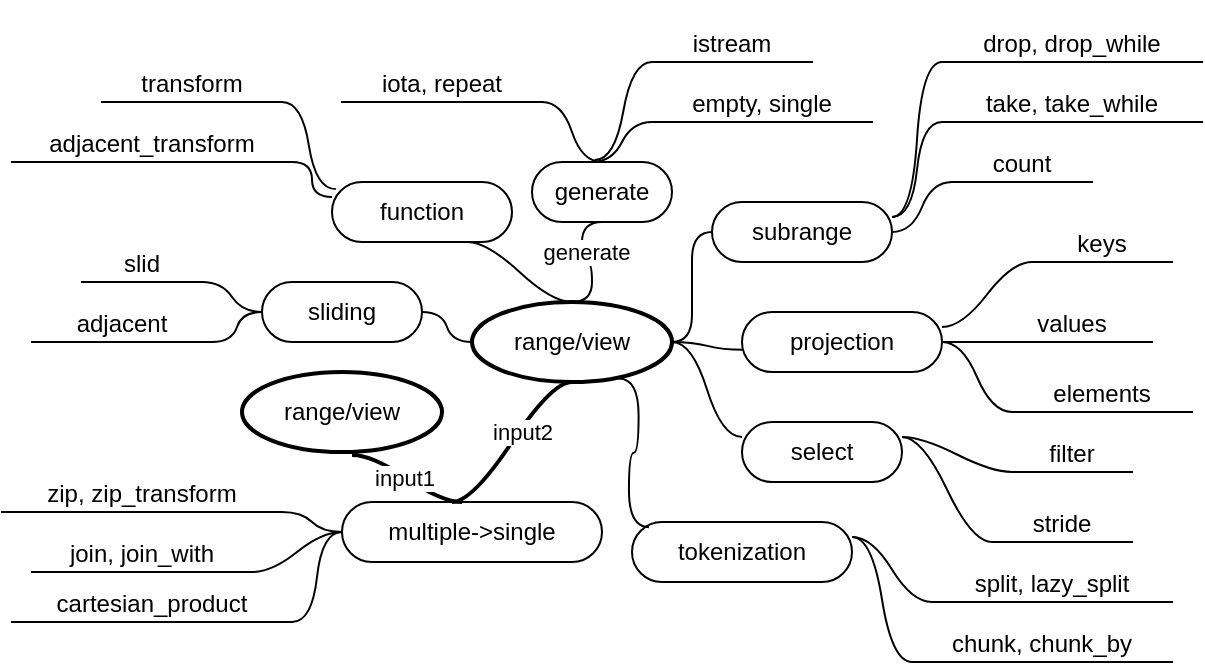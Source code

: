 <mxfile version="21.0.6" type="device"><diagram name="Page-1" id="bYbjKk4O3d11kCLqp3ZB"><mxGraphModel dx="1521" dy="650" grid="1" gridSize="10" guides="1" tooltips="1" connect="1" arrows="1" fold="1" page="1" pageScale="1" pageWidth="850" pageHeight="1100" math="0" shadow="0"><root><mxCell id="0"/><mxCell id="1" parent="0"/><mxCell id="Lb1ExXF3cI1Xt6HcczxU-12" value="range/view" style="ellipse;whiteSpace=wrap;html=1;align=center;newEdgeStyle={&quot;edgeStyle&quot;:&quot;entityRelationEdgeStyle&quot;,&quot;startArrow&quot;:&quot;none&quot;,&quot;endArrow&quot;:&quot;none&quot;,&quot;segment&quot;:10,&quot;curved&quot;:1,&quot;sourcePerimeterSpacing&quot;:0,&quot;targetPerimeterSpacing&quot;:0};treeFolding=1;treeMoving=1;strokeWidth=2;" vertex="1" parent="1"><mxGeometry x="210" y="490" width="100" height="40" as="geometry"/></mxCell><mxCell id="Lb1ExXF3cI1Xt6HcczxU-13" value="subrange" style="whiteSpace=wrap;html=1;rounded=1;arcSize=50;align=center;verticalAlign=middle;strokeWidth=1;autosize=1;spacing=4;treeFolding=1;treeMoving=1;newEdgeStyle={&quot;edgeStyle&quot;:&quot;entityRelationEdgeStyle&quot;,&quot;startArrow&quot;:&quot;none&quot;,&quot;endArrow&quot;:&quot;none&quot;,&quot;segment&quot;:10,&quot;curved&quot;:1,&quot;sourcePerimeterSpacing&quot;:0,&quot;targetPerimeterSpacing&quot;:0};" vertex="1" parent="1"><mxGeometry x="330" y="440" width="90" height="30" as="geometry"/></mxCell><mxCell id="Lb1ExXF3cI1Xt6HcczxU-14" value="" style="edgeStyle=entityRelationEdgeStyle;startArrow=none;endArrow=none;segment=10;curved=1;sourcePerimeterSpacing=0;targetPerimeterSpacing=0;rounded=0;" edge="1" target="Lb1ExXF3cI1Xt6HcczxU-13" parent="1" source="Lb1ExXF3cI1Xt6HcczxU-12"><mxGeometry relative="1" as="geometry"><mxPoint x="340" y="300" as="sourcePoint"/></mxGeometry></mxCell><mxCell id="Lb1ExXF3cI1Xt6HcczxU-15" value="take, take_while" style="whiteSpace=wrap;html=1;shape=partialRectangle;top=0;left=0;bottom=1;right=0;points=[[0,1],[1,1]];fillColor=none;align=center;verticalAlign=bottom;routingCenterY=0.5;snapToPoint=1;recursiveResize=0;autosize=1;treeFolding=1;treeMoving=1;newEdgeStyle={&quot;edgeStyle&quot;:&quot;entityRelationEdgeStyle&quot;,&quot;startArrow&quot;:&quot;none&quot;,&quot;endArrow&quot;:&quot;none&quot;,&quot;segment&quot;:10,&quot;curved&quot;:1,&quot;sourcePerimeterSpacing&quot;:0,&quot;targetPerimeterSpacing&quot;:0};" vertex="1" parent="1"><mxGeometry x="445" y="370" width="130" height="30" as="geometry"/></mxCell><mxCell id="Lb1ExXF3cI1Xt6HcczxU-16" value="" style="edgeStyle=entityRelationEdgeStyle;startArrow=none;endArrow=none;segment=10;curved=1;sourcePerimeterSpacing=0;targetPerimeterSpacing=0;rounded=0;exitX=1;exitY=0.25;exitDx=0;exitDy=0;" edge="1" target="Lb1ExXF3cI1Xt6HcczxU-15" parent="1" source="Lb1ExXF3cI1Xt6HcczxU-13"><mxGeometry relative="1" as="geometry"><mxPoint x="590" y="230" as="sourcePoint"/></mxGeometry></mxCell><mxCell id="Lb1ExXF3cI1Xt6HcczxU-17" value="drop, drop_while" style="whiteSpace=wrap;html=1;shape=partialRectangle;top=0;left=0;bottom=1;right=0;points=[[0,1],[1,1]];fillColor=none;align=center;verticalAlign=bottom;routingCenterY=0.5;snapToPoint=1;recursiveResize=0;autosize=1;treeFolding=1;treeMoving=1;newEdgeStyle={&quot;edgeStyle&quot;:&quot;entityRelationEdgeStyle&quot;,&quot;startArrow&quot;:&quot;none&quot;,&quot;endArrow&quot;:&quot;none&quot;,&quot;segment&quot;:10,&quot;curved&quot;:1,&quot;sourcePerimeterSpacing&quot;:0,&quot;targetPerimeterSpacing&quot;:0};" vertex="1" parent="1"><mxGeometry x="445" y="340" width="130" height="30" as="geometry"/></mxCell><mxCell id="Lb1ExXF3cI1Xt6HcczxU-18" value="" style="edgeStyle=entityRelationEdgeStyle;startArrow=none;endArrow=none;segment=10;curved=1;sourcePerimeterSpacing=0;targetPerimeterSpacing=0;rounded=0;exitX=1;exitY=0.25;exitDx=0;exitDy=0;entryX=0;entryY=1;entryDx=0;entryDy=0;" edge="1" parent="1" source="Lb1ExXF3cI1Xt6HcczxU-13" target="Lb1ExXF3cI1Xt6HcczxU-17"><mxGeometry relative="1" as="geometry"><mxPoint x="480" y="448" as="sourcePoint"/><mxPoint x="550" y="400" as="targetPoint"/></mxGeometry></mxCell><mxCell id="Lb1ExXF3cI1Xt6HcczxU-19" value="select" style="whiteSpace=wrap;html=1;rounded=1;arcSize=50;align=center;verticalAlign=middle;strokeWidth=1;autosize=1;spacing=4;treeFolding=1;treeMoving=1;newEdgeStyle={&quot;edgeStyle&quot;:&quot;entityRelationEdgeStyle&quot;,&quot;startArrow&quot;:&quot;none&quot;,&quot;endArrow&quot;:&quot;none&quot;,&quot;segment&quot;:10,&quot;curved&quot;:1,&quot;sourcePerimeterSpacing&quot;:0,&quot;targetPerimeterSpacing&quot;:0};" vertex="1" parent="1"><mxGeometry x="345" y="550" width="80" height="30" as="geometry"/></mxCell><mxCell id="Lb1ExXF3cI1Xt6HcczxU-20" value="filter" style="whiteSpace=wrap;html=1;shape=partialRectangle;top=0;left=0;bottom=1;right=0;points=[[0,1],[1,1]];fillColor=none;align=center;verticalAlign=bottom;routingCenterY=0.5;snapToPoint=1;recursiveResize=0;autosize=1;treeFolding=1;treeMoving=1;newEdgeStyle={&quot;edgeStyle&quot;:&quot;entityRelationEdgeStyle&quot;,&quot;startArrow&quot;:&quot;none&quot;,&quot;endArrow&quot;:&quot;none&quot;,&quot;segment&quot;:10,&quot;curved&quot;:1,&quot;sourcePerimeterSpacing&quot;:0,&quot;targetPerimeterSpacing&quot;:0};" vertex="1" parent="1"><mxGeometry x="480" y="545" width="60" height="30" as="geometry"/></mxCell><mxCell id="Lb1ExXF3cI1Xt6HcczxU-21" value="" style="edgeStyle=entityRelationEdgeStyle;startArrow=none;endArrow=none;segment=10;curved=1;sourcePerimeterSpacing=0;targetPerimeterSpacing=0;rounded=0;exitX=1;exitY=0.25;exitDx=0;exitDy=0;" edge="1" parent="1" source="Lb1ExXF3cI1Xt6HcczxU-19" target="Lb1ExXF3cI1Xt6HcczxU-20"><mxGeometry relative="1" as="geometry"><mxPoint x="570" y="420" as="sourcePoint"/></mxGeometry></mxCell><mxCell id="Lb1ExXF3cI1Xt6HcczxU-22" value="stride" style="whiteSpace=wrap;html=1;shape=partialRectangle;top=0;left=0;bottom=1;right=0;points=[[0,1],[1,1]];fillColor=none;align=center;verticalAlign=bottom;routingCenterY=0.5;snapToPoint=1;recursiveResize=0;autosize=1;treeFolding=1;treeMoving=1;newEdgeStyle={&quot;edgeStyle&quot;:&quot;entityRelationEdgeStyle&quot;,&quot;startArrow&quot;:&quot;none&quot;,&quot;endArrow&quot;:&quot;none&quot;,&quot;segment&quot;:10,&quot;curved&quot;:1,&quot;sourcePerimeterSpacing&quot;:0,&quot;targetPerimeterSpacing&quot;:0};" vertex="1" parent="1"><mxGeometry x="470" y="580" width="70" height="30" as="geometry"/></mxCell><mxCell id="Lb1ExXF3cI1Xt6HcczxU-23" value="" style="edgeStyle=entityRelationEdgeStyle;startArrow=none;endArrow=none;segment=10;curved=1;sourcePerimeterSpacing=0;targetPerimeterSpacing=0;rounded=0;exitX=1;exitY=0.25;exitDx=0;exitDy=0;entryX=0;entryY=1;entryDx=0;entryDy=0;" edge="1" parent="1" source="Lb1ExXF3cI1Xt6HcczxU-19" target="Lb1ExXF3cI1Xt6HcczxU-22"><mxGeometry relative="1" as="geometry"><mxPoint x="460" y="638" as="sourcePoint"/><mxPoint x="530" y="590" as="targetPoint"/></mxGeometry></mxCell><mxCell id="Lb1ExXF3cI1Xt6HcczxU-24" value="tokenization" style="whiteSpace=wrap;html=1;rounded=1;arcSize=50;align=center;verticalAlign=middle;strokeWidth=1;autosize=1;spacing=4;treeFolding=1;treeMoving=1;newEdgeStyle={&quot;edgeStyle&quot;:&quot;entityRelationEdgeStyle&quot;,&quot;startArrow&quot;:&quot;none&quot;,&quot;endArrow&quot;:&quot;none&quot;,&quot;segment&quot;:10,&quot;curved&quot;:1,&quot;sourcePerimeterSpacing&quot;:0,&quot;targetPerimeterSpacing&quot;:0};" vertex="1" parent="1"><mxGeometry x="290" y="600" width="110" height="30" as="geometry"/></mxCell><mxCell id="Lb1ExXF3cI1Xt6HcczxU-25" value="split, lazy_split" style="whiteSpace=wrap;html=1;shape=partialRectangle;top=0;left=0;bottom=1;right=0;points=[[0,1],[1,1]];fillColor=none;align=center;verticalAlign=bottom;routingCenterY=0.5;snapToPoint=1;recursiveResize=0;autosize=1;treeFolding=1;treeMoving=1;newEdgeStyle={&quot;edgeStyle&quot;:&quot;entityRelationEdgeStyle&quot;,&quot;startArrow&quot;:&quot;none&quot;,&quot;endArrow&quot;:&quot;none&quot;,&quot;segment&quot;:10,&quot;curved&quot;:1,&quot;sourcePerimeterSpacing&quot;:0,&quot;targetPerimeterSpacing&quot;:0};" vertex="1" parent="1"><mxGeometry x="440" y="610" width="120" height="30" as="geometry"/></mxCell><mxCell id="Lb1ExXF3cI1Xt6HcczxU-26" value="" style="edgeStyle=entityRelationEdgeStyle;startArrow=none;endArrow=none;segment=10;curved=1;sourcePerimeterSpacing=0;targetPerimeterSpacing=0;rounded=0;exitX=1;exitY=0.25;exitDx=0;exitDy=0;" edge="1" parent="1" source="Lb1ExXF3cI1Xt6HcczxU-24" target="Lb1ExXF3cI1Xt6HcczxU-25"><mxGeometry relative="1" as="geometry"><mxPoint x="500" y="520" as="sourcePoint"/></mxGeometry></mxCell><mxCell id="Lb1ExXF3cI1Xt6HcczxU-27" value="chunk, chunk_by" style="whiteSpace=wrap;html=1;shape=partialRectangle;top=0;left=0;bottom=1;right=0;points=[[0,1],[1,1]];fillColor=none;align=center;verticalAlign=bottom;routingCenterY=0.5;snapToPoint=1;recursiveResize=0;autosize=1;treeFolding=1;treeMoving=1;newEdgeStyle={&quot;edgeStyle&quot;:&quot;entityRelationEdgeStyle&quot;,&quot;startArrow&quot;:&quot;none&quot;,&quot;endArrow&quot;:&quot;none&quot;,&quot;segment&quot;:10,&quot;curved&quot;:1,&quot;sourcePerimeterSpacing&quot;:0,&quot;targetPerimeterSpacing&quot;:0};" vertex="1" parent="1"><mxGeometry x="430" y="640" width="130" height="30" as="geometry"/></mxCell><mxCell id="Lb1ExXF3cI1Xt6HcczxU-28" value="" style="edgeStyle=entityRelationEdgeStyle;startArrow=none;endArrow=none;segment=10;curved=1;sourcePerimeterSpacing=0;targetPerimeterSpacing=0;rounded=0;exitX=1;exitY=0.25;exitDx=0;exitDy=0;entryX=0;entryY=1;entryDx=0;entryDy=0;" edge="1" parent="1" source="Lb1ExXF3cI1Xt6HcczxU-24" target="Lb1ExXF3cI1Xt6HcczxU-27"><mxGeometry relative="1" as="geometry"><mxPoint x="390" y="738" as="sourcePoint"/><mxPoint x="460" y="690" as="targetPoint"/></mxGeometry></mxCell><mxCell id="Lb1ExXF3cI1Xt6HcczxU-29" value="function" style="whiteSpace=wrap;html=1;rounded=1;arcSize=50;align=center;verticalAlign=middle;strokeWidth=1;autosize=1;spacing=4;treeFolding=1;treeMoving=1;newEdgeStyle={&quot;edgeStyle&quot;:&quot;entityRelationEdgeStyle&quot;,&quot;startArrow&quot;:&quot;none&quot;,&quot;endArrow&quot;:&quot;none&quot;,&quot;segment&quot;:10,&quot;curved&quot;:1,&quot;sourcePerimeterSpacing&quot;:0,&quot;targetPerimeterSpacing&quot;:0};" vertex="1" parent="1"><mxGeometry x="140" y="430" width="90" height="30" as="geometry"/></mxCell><mxCell id="Lb1ExXF3cI1Xt6HcczxU-30" value="transform" style="whiteSpace=wrap;html=1;shape=partialRectangle;top=0;left=0;bottom=1;right=0;points=[[0,1],[1,1]];fillColor=none;align=center;verticalAlign=bottom;routingCenterY=0.5;snapToPoint=1;recursiveResize=0;autosize=1;treeFolding=1;treeMoving=1;newEdgeStyle={&quot;edgeStyle&quot;:&quot;entityRelationEdgeStyle&quot;,&quot;startArrow&quot;:&quot;none&quot;,&quot;endArrow&quot;:&quot;none&quot;,&quot;segment&quot;:10,&quot;curved&quot;:1,&quot;sourcePerimeterSpacing&quot;:0,&quot;targetPerimeterSpacing&quot;:0};" vertex="1" parent="1"><mxGeometry x="25" y="360" width="90" height="30" as="geometry"/></mxCell><mxCell id="Lb1ExXF3cI1Xt6HcczxU-31" value="" style="edgeStyle=entityRelationEdgeStyle;startArrow=none;endArrow=none;segment=10;curved=1;sourcePerimeterSpacing=0;targetPerimeterSpacing=0;rounded=0;exitX=0.021;exitY=0.118;exitDx=0;exitDy=0;exitPerimeter=0;" edge="1" parent="1" source="Lb1ExXF3cI1Xt6HcczxU-29" target="Lb1ExXF3cI1Xt6HcczxU-30"><mxGeometry relative="1" as="geometry"><mxPoint x="460" y="30" as="sourcePoint"/></mxGeometry></mxCell><mxCell id="Lb1ExXF3cI1Xt6HcczxU-32" value="adjacent_transform" style="whiteSpace=wrap;html=1;shape=partialRectangle;top=0;left=0;bottom=1;right=0;points=[[0,1],[1,1]];fillColor=none;align=center;verticalAlign=bottom;routingCenterY=0.5;snapToPoint=1;recursiveResize=0;autosize=1;treeFolding=1;treeMoving=1;newEdgeStyle={&quot;edgeStyle&quot;:&quot;entityRelationEdgeStyle&quot;,&quot;startArrow&quot;:&quot;none&quot;,&quot;endArrow&quot;:&quot;none&quot;,&quot;segment&quot;:10,&quot;curved&quot;:1,&quot;sourcePerimeterSpacing&quot;:0,&quot;targetPerimeterSpacing&quot;:0};" vertex="1" parent="1"><mxGeometry x="-20" y="390" width="140" height="30" as="geometry"/></mxCell><mxCell id="Lb1ExXF3cI1Xt6HcczxU-33" value="" style="edgeStyle=entityRelationEdgeStyle;startArrow=none;endArrow=none;segment=10;curved=1;sourcePerimeterSpacing=0;targetPerimeterSpacing=0;rounded=0;exitX=0;exitY=0.25;exitDx=0;exitDy=0;entryX=1;entryY=1;entryDx=0;entryDy=0;" edge="1" parent="1" source="Lb1ExXF3cI1Xt6HcczxU-29" target="Lb1ExXF3cI1Xt6HcczxU-32"><mxGeometry relative="1" as="geometry"><mxPoint x="350" y="248" as="sourcePoint"/><mxPoint x="420" y="200" as="targetPoint"/></mxGeometry></mxCell><mxCell id="Lb1ExXF3cI1Xt6HcczxU-35" value="" style="edgeStyle=entityRelationEdgeStyle;startArrow=none;endArrow=none;segment=10;curved=1;sourcePerimeterSpacing=0;targetPerimeterSpacing=0;rounded=0;entryX=0;entryY=1;entryDx=0;entryDy=0;" edge="1" parent="1" source="Lb1ExXF3cI1Xt6HcczxU-13" target="Lb1ExXF3cI1Xt6HcczxU-36"><mxGeometry relative="1" as="geometry"><mxPoint x="430" y="458" as="sourcePoint"/><mxPoint x="470" y="455" as="targetPoint"/></mxGeometry></mxCell><mxCell id="Lb1ExXF3cI1Xt6HcczxU-36" value="count" style="whiteSpace=wrap;html=1;shape=partialRectangle;top=0;left=0;bottom=1;right=0;points=[[0,1],[1,1]];fillColor=none;align=center;verticalAlign=bottom;routingCenterY=0.5;snapToPoint=1;recursiveResize=0;autosize=1;treeFolding=1;treeMoving=1;newEdgeStyle={&quot;edgeStyle&quot;:&quot;entityRelationEdgeStyle&quot;,&quot;startArrow&quot;:&quot;none&quot;,&quot;endArrow&quot;:&quot;none&quot;,&quot;segment&quot;:10,&quot;curved&quot;:1,&quot;sourcePerimeterSpacing&quot;:0,&quot;targetPerimeterSpacing&quot;:0};" vertex="1" parent="1"><mxGeometry x="450" y="400" width="70" height="30" as="geometry"/></mxCell><mxCell id="Lb1ExXF3cI1Xt6HcczxU-37" value="" style="edgeStyle=entityRelationEdgeStyle;startArrow=none;endArrow=none;segment=10;curved=1;sourcePerimeterSpacing=0;targetPerimeterSpacing=0;rounded=0;entryX=0.75;entryY=1;entryDx=0;entryDy=0;exitX=0.5;exitY=0;exitDx=0;exitDy=0;" edge="1" parent="1" source="Lb1ExXF3cI1Xt6HcczxU-12" target="Lb1ExXF3cI1Xt6HcczxU-29"><mxGeometry relative="1" as="geometry"><mxPoint x="320" y="520" as="sourcePoint"/><mxPoint x="340" y="465" as="targetPoint"/></mxGeometry></mxCell><mxCell id="Lb1ExXF3cI1Xt6HcczxU-38" value="" style="edgeStyle=entityRelationEdgeStyle;startArrow=none;endArrow=none;segment=10;curved=1;sourcePerimeterSpacing=0;targetPerimeterSpacing=0;rounded=0;entryX=0.004;entryY=0.629;entryDx=0;entryDy=0;entryPerimeter=0;" edge="1" parent="1" source="Lb1ExXF3cI1Xt6HcczxU-12" target="Lb1ExXF3cI1Xt6HcczxU-57"><mxGeometry relative="1" as="geometry"><mxPoint x="330" y="530" as="sourcePoint"/><mxPoint x="350" y="475" as="targetPoint"/></mxGeometry></mxCell><mxCell id="Lb1ExXF3cI1Xt6HcczxU-39" value="" style="edgeStyle=entityRelationEdgeStyle;startArrow=none;endArrow=none;segment=10;curved=1;sourcePerimeterSpacing=0;targetPerimeterSpacing=0;rounded=0;entryX=0.077;entryY=0.086;entryDx=0;entryDy=0;entryPerimeter=0;exitX=0.733;exitY=0.957;exitDx=0;exitDy=0;exitPerimeter=0;" edge="1" parent="1" source="Lb1ExXF3cI1Xt6HcczxU-12" target="Lb1ExXF3cI1Xt6HcczxU-24"><mxGeometry relative="1" as="geometry"><mxPoint x="590" y="740" as="sourcePoint"/><mxPoint x="610" y="685" as="targetPoint"/></mxGeometry></mxCell><mxCell id="Lb1ExXF3cI1Xt6HcczxU-44" value="multiple-&amp;gt;single" style="whiteSpace=wrap;html=1;rounded=1;arcSize=50;align=center;verticalAlign=middle;strokeWidth=1;autosize=1;spacing=4;treeFolding=1;treeMoving=1;newEdgeStyle={&quot;edgeStyle&quot;:&quot;entityRelationEdgeStyle&quot;,&quot;startArrow&quot;:&quot;none&quot;,&quot;endArrow&quot;:&quot;none&quot;,&quot;segment&quot;:10,&quot;curved&quot;:1,&quot;sourcePerimeterSpacing&quot;:0,&quot;targetPerimeterSpacing&quot;:0};" vertex="1" parent="1"><mxGeometry x="145" y="590" width="130" height="30" as="geometry"/></mxCell><mxCell id="Lb1ExXF3cI1Xt6HcczxU-45" value="join, join_with" style="whiteSpace=wrap;html=1;shape=partialRectangle;top=0;left=0;bottom=1;right=0;points=[[0,1],[1,1]];fillColor=none;align=center;verticalAlign=bottom;routingCenterY=0.5;snapToPoint=1;recursiveResize=0;autosize=1;treeFolding=1;treeMoving=1;newEdgeStyle={&quot;edgeStyle&quot;:&quot;entityRelationEdgeStyle&quot;,&quot;startArrow&quot;:&quot;none&quot;,&quot;endArrow&quot;:&quot;none&quot;,&quot;segment&quot;:10,&quot;curved&quot;:1,&quot;sourcePerimeterSpacing&quot;:0,&quot;targetPerimeterSpacing&quot;:0};" vertex="1" parent="1"><mxGeometry x="-10" y="595" width="110" height="30" as="geometry"/></mxCell><mxCell id="Lb1ExXF3cI1Xt6HcczxU-47" value="zip, zip_transform" style="whiteSpace=wrap;html=1;shape=partialRectangle;top=0;left=0;bottom=1;right=0;points=[[0,1],[1,1]];fillColor=none;align=center;verticalAlign=bottom;routingCenterY=0.5;snapToPoint=1;recursiveResize=0;autosize=1;treeFolding=1;treeMoving=1;newEdgeStyle={&quot;edgeStyle&quot;:&quot;entityRelationEdgeStyle&quot;,&quot;startArrow&quot;:&quot;none&quot;,&quot;endArrow&quot;:&quot;none&quot;,&quot;segment&quot;:10,&quot;curved&quot;:1,&quot;sourcePerimeterSpacing&quot;:0,&quot;targetPerimeterSpacing&quot;:0};" vertex="1" parent="1"><mxGeometry x="-25" y="565" width="140" height="30" as="geometry"/></mxCell><mxCell id="Lb1ExXF3cI1Xt6HcczxU-49" value="sliding" style="whiteSpace=wrap;html=1;rounded=1;arcSize=50;align=center;verticalAlign=middle;strokeWidth=1;autosize=1;spacing=4;treeFolding=1;treeMoving=1;newEdgeStyle={&quot;edgeStyle&quot;:&quot;entityRelationEdgeStyle&quot;,&quot;startArrow&quot;:&quot;none&quot;,&quot;endArrow&quot;:&quot;none&quot;,&quot;segment&quot;:10,&quot;curved&quot;:1,&quot;sourcePerimeterSpacing&quot;:0,&quot;targetPerimeterSpacing&quot;:0};" vertex="1" parent="1"><mxGeometry x="105" y="480" width="80" height="30" as="geometry"/></mxCell><mxCell id="Lb1ExXF3cI1Xt6HcczxU-50" value="slid" style="whiteSpace=wrap;html=1;shape=partialRectangle;top=0;left=0;bottom=1;right=0;points=[[0,1],[1,1]];fillColor=none;align=center;verticalAlign=bottom;routingCenterY=0.5;snapToPoint=1;recursiveResize=0;autosize=1;treeFolding=1;treeMoving=1;newEdgeStyle={&quot;edgeStyle&quot;:&quot;entityRelationEdgeStyle&quot;,&quot;startArrow&quot;:&quot;none&quot;,&quot;endArrow&quot;:&quot;none&quot;,&quot;segment&quot;:10,&quot;curved&quot;:1,&quot;sourcePerimeterSpacing&quot;:0,&quot;targetPerimeterSpacing&quot;:0};" vertex="1" parent="1"><mxGeometry x="15" y="450" width="60" height="30" as="geometry"/></mxCell><mxCell id="Lb1ExXF3cI1Xt6HcczxU-52" value="adjacent" style="whiteSpace=wrap;html=1;shape=partialRectangle;top=0;left=0;bottom=1;right=0;points=[[0,1],[1,1]];fillColor=none;align=center;verticalAlign=bottom;routingCenterY=0.5;snapToPoint=1;recursiveResize=0;autosize=1;treeFolding=1;treeMoving=1;newEdgeStyle={&quot;edgeStyle&quot;:&quot;entityRelationEdgeStyle&quot;,&quot;startArrow&quot;:&quot;none&quot;,&quot;endArrow&quot;:&quot;none&quot;,&quot;segment&quot;:10,&quot;curved&quot;:1,&quot;sourcePerimeterSpacing&quot;:0,&quot;targetPerimeterSpacing&quot;:0};" vertex="1" parent="1"><mxGeometry x="-10" y="480" width="90" height="30" as="geometry"/></mxCell><mxCell id="Lb1ExXF3cI1Xt6HcczxU-54" value="range/view" style="ellipse;whiteSpace=wrap;html=1;align=center;newEdgeStyle={&quot;edgeStyle&quot;:&quot;entityRelationEdgeStyle&quot;,&quot;startArrow&quot;:&quot;none&quot;,&quot;endArrow&quot;:&quot;none&quot;,&quot;segment&quot;:10,&quot;curved&quot;:1,&quot;sourcePerimeterSpacing&quot;:0,&quot;targetPerimeterSpacing&quot;:0};treeFolding=1;treeMoving=1;strokeWidth=2;" vertex="1" parent="1"><mxGeometry x="95" y="525" width="100" height="40" as="geometry"/></mxCell><mxCell id="Lb1ExXF3cI1Xt6HcczxU-55" value="cartesian_product" style="whiteSpace=wrap;html=1;shape=partialRectangle;top=0;left=0;bottom=1;right=0;points=[[0,1],[1,1]];fillColor=none;align=center;verticalAlign=bottom;routingCenterY=0.5;snapToPoint=1;recursiveResize=0;autosize=1;treeFolding=1;treeMoving=1;newEdgeStyle={&quot;edgeStyle&quot;:&quot;entityRelationEdgeStyle&quot;,&quot;startArrow&quot;:&quot;none&quot;,&quot;endArrow&quot;:&quot;none&quot;,&quot;segment&quot;:10,&quot;curved&quot;:1,&quot;sourcePerimeterSpacing&quot;:0,&quot;targetPerimeterSpacing&quot;:0};" vertex="1" parent="1"><mxGeometry x="-20" y="620" width="140" height="30" as="geometry"/></mxCell><mxCell id="Lb1ExXF3cI1Xt6HcczxU-57" value="projection" style="whiteSpace=wrap;html=1;rounded=1;arcSize=50;align=center;verticalAlign=middle;strokeWidth=1;autosize=1;spacing=4;treeFolding=1;treeMoving=1;newEdgeStyle={&quot;edgeStyle&quot;:&quot;entityRelationEdgeStyle&quot;,&quot;startArrow&quot;:&quot;none&quot;,&quot;endArrow&quot;:&quot;none&quot;,&quot;segment&quot;:10,&quot;curved&quot;:1,&quot;sourcePerimeterSpacing&quot;:0,&quot;targetPerimeterSpacing&quot;:0};" vertex="1" parent="1"><mxGeometry x="345" y="495" width="100" height="30" as="geometry"/></mxCell><mxCell id="Lb1ExXF3cI1Xt6HcczxU-58" value="keys" style="whiteSpace=wrap;html=1;shape=partialRectangle;top=0;left=0;bottom=1;right=0;points=[[0,1],[1,1]];fillColor=none;align=center;verticalAlign=bottom;routingCenterY=0.5;snapToPoint=1;recursiveResize=0;autosize=1;treeFolding=1;treeMoving=1;newEdgeStyle={&quot;edgeStyle&quot;:&quot;entityRelationEdgeStyle&quot;,&quot;startArrow&quot;:&quot;none&quot;,&quot;endArrow&quot;:&quot;none&quot;,&quot;segment&quot;:10,&quot;curved&quot;:1,&quot;sourcePerimeterSpacing&quot;:0,&quot;targetPerimeterSpacing&quot;:0};" vertex="1" parent="1"><mxGeometry x="490" y="440" width="70" height="30" as="geometry"/></mxCell><mxCell id="Lb1ExXF3cI1Xt6HcczxU-59" value="" style="edgeStyle=entityRelationEdgeStyle;startArrow=none;endArrow=none;segment=10;curved=1;sourcePerimeterSpacing=0;targetPerimeterSpacing=0;rounded=0;exitX=1;exitY=0.25;exitDx=0;exitDy=0;" edge="1" parent="1" source="Lb1ExXF3cI1Xt6HcczxU-57" target="Lb1ExXF3cI1Xt6HcczxU-58"><mxGeometry relative="1" as="geometry"><mxPoint x="755" y="340" as="sourcePoint"/></mxGeometry></mxCell><mxCell id="Lb1ExXF3cI1Xt6HcczxU-60" value="values" style="whiteSpace=wrap;html=1;shape=partialRectangle;top=0;left=0;bottom=1;right=0;points=[[0,1],[1,1]];fillColor=none;align=center;verticalAlign=bottom;routingCenterY=0.5;snapToPoint=1;recursiveResize=0;autosize=1;treeFolding=1;treeMoving=1;newEdgeStyle={&quot;edgeStyle&quot;:&quot;entityRelationEdgeStyle&quot;,&quot;startArrow&quot;:&quot;none&quot;,&quot;endArrow&quot;:&quot;none&quot;,&quot;segment&quot;:10,&quot;curved&quot;:1,&quot;sourcePerimeterSpacing&quot;:0,&quot;targetPerimeterSpacing&quot;:0};" vertex="1" parent="1"><mxGeometry x="470" y="480" width="80" height="30" as="geometry"/></mxCell><mxCell id="Lb1ExXF3cI1Xt6HcczxU-61" value="" style="edgeStyle=entityRelationEdgeStyle;startArrow=none;endArrow=none;segment=10;curved=1;targetPerimeterSpacing=0;rounded=0;entryX=0;entryY=1;entryDx=0;entryDy=0;" edge="1" parent="1" source="Lb1ExXF3cI1Xt6HcczxU-57" target="Lb1ExXF3cI1Xt6HcczxU-60"><mxGeometry relative="1" as="geometry"><mxPoint x="645" y="558" as="sourcePoint"/><mxPoint x="715" y="510" as="targetPoint"/></mxGeometry></mxCell><mxCell id="Lb1ExXF3cI1Xt6HcczxU-65" value="" style="edgeStyle=entityRelationEdgeStyle;startArrow=none;endArrow=none;segment=10;curved=1;sourcePerimeterSpacing=0;targetPerimeterSpacing=0;rounded=0;entryX=0;entryY=1;entryDx=0;entryDy=0;" edge="1" parent="1" target="Lb1ExXF3cI1Xt6HcczxU-64" source="Lb1ExXF3cI1Xt6HcczxU-57"><mxGeometry relative="1" as="geometry"><mxPoint x="615" y="573" as="sourcePoint"/><mxPoint x="710" y="605" as="targetPoint"/></mxGeometry></mxCell><mxCell id="Lb1ExXF3cI1Xt6HcczxU-68" value="" style="edgeStyle=entityRelationEdgeStyle;startArrow=none;endArrow=none;segment=10;curved=1;sourcePerimeterSpacing=0;targetPerimeterSpacing=0;rounded=0;entryX=0;entryY=0.25;entryDx=0;entryDy=0;exitX=1;exitY=0.5;exitDx=0;exitDy=0;" edge="1" parent="1" source="Lb1ExXF3cI1Xt6HcczxU-12" target="Lb1ExXF3cI1Xt6HcczxU-19"><mxGeometry relative="1" as="geometry"><mxPoint x="620" y="770" as="sourcePoint"/><mxPoint x="640" y="715" as="targetPoint"/></mxGeometry></mxCell><mxCell id="Lb1ExXF3cI1Xt6HcczxU-69" value="" style="edgeStyle=entityRelationEdgeStyle;startArrow=none;endArrow=none;segment=10;curved=1;sourcePerimeterSpacing=0;targetPerimeterSpacing=0;rounded=0;exitX=0.5;exitY=1;exitDx=0;exitDy=0;entryX=0.5;entryY=0;entryDx=0;entryDy=0;" edge="1" parent="1" source="Lb1ExXF3cI1Xt6HcczxU-70" target="Lb1ExXF3cI1Xt6HcczxU-12"><mxGeometry relative="1" as="geometry"><mxPoint x="60" y="589" as="sourcePoint"/><mxPoint x="60" y="511" as="targetPoint"/></mxGeometry></mxCell><mxCell id="Lb1ExXF3cI1Xt6HcczxU-102" value="generate" style="edgeLabel;html=1;align=center;verticalAlign=middle;resizable=0;points=[];" vertex="1" connectable="0" parent="Lb1ExXF3cI1Xt6HcczxU-69"><mxGeometry x="-0.252" y="2" relative="1" as="geometry"><mxPoint as="offset"/></mxGeometry></mxCell><mxCell id="Lb1ExXF3cI1Xt6HcczxU-70" value="generate" style="whiteSpace=wrap;html=1;rounded=1;arcSize=50;align=center;verticalAlign=middle;strokeWidth=1;autosize=1;spacing=4;treeFolding=1;treeMoving=1;newEdgeStyle={&quot;edgeStyle&quot;:&quot;entityRelationEdgeStyle&quot;,&quot;startArrow&quot;:&quot;none&quot;,&quot;endArrow&quot;:&quot;none&quot;,&quot;segment&quot;:10,&quot;curved&quot;:1,&quot;sourcePerimeterSpacing&quot;:0,&quot;targetPerimeterSpacing&quot;:0};" vertex="1" parent="1"><mxGeometry x="240" y="420" width="70" height="30" as="geometry"/></mxCell><mxCell id="Lb1ExXF3cI1Xt6HcczxU-72" value="istream" style="whiteSpace=wrap;html=1;shape=partialRectangle;top=0;left=0;bottom=1;right=0;points=[[0,1],[1,1]];fillColor=none;align=center;verticalAlign=bottom;routingCenterY=0.5;snapToPoint=1;recursiveResize=0;autosize=1;treeFolding=1;treeMoving=1;newEdgeStyle={&quot;edgeStyle&quot;:&quot;entityRelationEdgeStyle&quot;,&quot;startArrow&quot;:&quot;none&quot;,&quot;endArrow&quot;:&quot;none&quot;,&quot;segment&quot;:10,&quot;curved&quot;:1,&quot;sourcePerimeterSpacing&quot;:0,&quot;targetPerimeterSpacing&quot;:0};" vertex="1" parent="1"><mxGeometry x="300" y="340" width="80" height="30" as="geometry"/></mxCell><mxCell id="Lb1ExXF3cI1Xt6HcczxU-74" value="empty, single" style="whiteSpace=wrap;html=1;shape=partialRectangle;top=0;left=0;bottom=1;right=0;points=[[0,1],[1,1]];fillColor=none;align=center;verticalAlign=bottom;routingCenterY=0.5;snapToPoint=1;recursiveResize=0;autosize=1;treeFolding=1;treeMoving=1;newEdgeStyle={&quot;edgeStyle&quot;:&quot;entityRelationEdgeStyle&quot;,&quot;startArrow&quot;:&quot;none&quot;,&quot;endArrow&quot;:&quot;none&quot;,&quot;segment&quot;:10,&quot;curved&quot;:1,&quot;sourcePerimeterSpacing&quot;:0,&quot;targetPerimeterSpacing&quot;:0};" vertex="1" parent="1"><mxGeometry x="300" y="370" width="110" height="30" as="geometry"/></mxCell><mxCell id="Lb1ExXF3cI1Xt6HcczxU-77" value="iota, repeat" style="whiteSpace=wrap;html=1;shape=partialRectangle;top=0;left=0;bottom=1;right=0;points=[[0,1],[1,1]];fillColor=none;align=center;verticalAlign=bottom;routingCenterY=0.5;snapToPoint=1;recursiveResize=0;autosize=1;treeFolding=1;treeMoving=1;newEdgeStyle={&quot;edgeStyle&quot;:&quot;entityRelationEdgeStyle&quot;,&quot;startArrow&quot;:&quot;none&quot;,&quot;endArrow&quot;:&quot;none&quot;,&quot;segment&quot;:10,&quot;curved&quot;:1,&quot;sourcePerimeterSpacing&quot;:0,&quot;targetPerimeterSpacing&quot;:0};" vertex="1" parent="1"><mxGeometry x="145" y="360" width="100" height="30" as="geometry"/></mxCell><mxCell id="Lb1ExXF3cI1Xt6HcczxU-64" value="elements" style="whiteSpace=wrap;html=1;shape=partialRectangle;top=0;left=0;bottom=1;right=0;points=[[0,1],[1,1]];fillColor=none;align=center;verticalAlign=bottom;routingCenterY=0.5;snapToPoint=1;recursiveResize=0;autosize=1;treeFolding=1;treeMoving=1;newEdgeStyle={&quot;edgeStyle&quot;:&quot;entityRelationEdgeStyle&quot;,&quot;startArrow&quot;:&quot;none&quot;,&quot;endArrow&quot;:&quot;none&quot;,&quot;segment&quot;:10,&quot;curved&quot;:1,&quot;sourcePerimeterSpacing&quot;:0,&quot;targetPerimeterSpacing&quot;:0};" vertex="1" parent="1"><mxGeometry x="480" y="510" width="90" height="35" as="geometry"/></mxCell><mxCell id="Lb1ExXF3cI1Xt6HcczxU-88" value="" style="edgeStyle=entityRelationEdgeStyle;startArrow=none;endArrow=none;segment=10;curved=1;sourcePerimeterSpacing=0;targetPerimeterSpacing=0;rounded=0;exitX=0;exitY=1;exitDx=0;exitDy=0;entryX=0.448;entryY=-0.033;entryDx=0;entryDy=0;entryPerimeter=0;" edge="1" parent="1" source="Lb1ExXF3cI1Xt6HcczxU-72" target="Lb1ExXF3cI1Xt6HcczxU-70"><mxGeometry relative="1" as="geometry"><mxPoint x="275" y="300" as="sourcePoint"/><mxPoint x="260" y="340" as="targetPoint"/></mxGeometry></mxCell><mxCell id="Lb1ExXF3cI1Xt6HcczxU-90" value="" style="edgeStyle=entityRelationEdgeStyle;startArrow=none;endArrow=none;segment=10;curved=1;sourcePerimeterSpacing=0;targetPerimeterSpacing=0;rounded=0;entryX=0.5;entryY=0;entryDx=0;entryDy=0;exitX=1;exitY=1;exitDx=0;exitDy=0;" edge="1" parent="1" source="Lb1ExXF3cI1Xt6HcczxU-77" target="Lb1ExXF3cI1Xt6HcczxU-70"><mxGeometry relative="1" as="geometry"><mxPoint x="260" y="379" as="sourcePoint"/><mxPoint x="252.5" y="420" as="targetPoint"/></mxGeometry></mxCell><mxCell id="Lb1ExXF3cI1Xt6HcczxU-91" value="" style="edgeStyle=entityRelationEdgeStyle;startArrow=none;endArrow=none;segment=10;curved=1;sourcePerimeterSpacing=0;targetPerimeterSpacing=0;rounded=0;entryX=0;entryY=1;entryDx=0;entryDy=0;" edge="1" parent="1" target="Lb1ExXF3cI1Xt6HcczxU-74"><mxGeometry relative="1" as="geometry"><mxPoint x="270" y="420" as="sourcePoint"/><mxPoint x="290" y="390" as="targetPoint"/></mxGeometry></mxCell><mxCell id="Lb1ExXF3cI1Xt6HcczxU-92" value="" style="edgeStyle=entityRelationEdgeStyle;startArrow=none;endArrow=none;segment=10;curved=1;sourcePerimeterSpacing=0;targetPerimeterSpacing=0;rounded=0;exitX=1;exitY=0.5;exitDx=0;exitDy=0;" edge="1" parent="1" source="Lb1ExXF3cI1Xt6HcczxU-49" target="Lb1ExXF3cI1Xt6HcczxU-12"><mxGeometry relative="1" as="geometry"><mxPoint x="35" y="728" as="sourcePoint"/><mxPoint x="65" y="650" as="targetPoint"/></mxGeometry></mxCell><mxCell id="Lb1ExXF3cI1Xt6HcczxU-93" value="" style="edgeStyle=entityRelationEdgeStyle;startArrow=none;endArrow=none;segment=10;curved=1;sourcePerimeterSpacing=0;targetPerimeterSpacing=0;rounded=0;exitX=1;exitY=1;exitDx=0;exitDy=0;entryX=0;entryY=1;entryDx=0;entryDy=0;" edge="1" parent="1" source="Lb1ExXF3cI1Xt6HcczxU-52"><mxGeometry relative="1" as="geometry"><mxPoint x="75" y="573" as="sourcePoint"/><mxPoint x="105" y="495" as="targetPoint"/></mxGeometry></mxCell><mxCell id="Lb1ExXF3cI1Xt6HcczxU-94" value="" style="edgeStyle=entityRelationEdgeStyle;startArrow=none;endArrow=none;segment=10;curved=1;sourcePerimeterSpacing=0;targetPerimeterSpacing=0;rounded=0;entryX=0;entryY=1;entryDx=0;entryDy=0;" edge="1" parent="1" source="Lb1ExXF3cI1Xt6HcczxU-50"><mxGeometry relative="1" as="geometry"><mxPoint x="75" y="573" as="sourcePoint"/><mxPoint x="105" y="495" as="targetPoint"/></mxGeometry></mxCell><mxCell id="Lb1ExXF3cI1Xt6HcczxU-95" value="" style="edgeStyle=entityRelationEdgeStyle;startArrow=none;endArrow=none;segment=10;curved=1;sourcePerimeterSpacing=0;targetPerimeterSpacing=0;rounded=0;exitX=0.462;exitY=0;exitDx=0;exitDy=0;entryX=0.55;entryY=1.039;entryDx=0;entryDy=0;exitPerimeter=0;entryPerimeter=0;strokeWidth=2;" edge="1" parent="1" source="Lb1ExXF3cI1Xt6HcczxU-44" target="Lb1ExXF3cI1Xt6HcczxU-54"><mxGeometry relative="1" as="geometry"><mxPoint x="115" y="658" as="sourcePoint"/><mxPoint x="145" y="580" as="targetPoint"/></mxGeometry></mxCell><mxCell id="Lb1ExXF3cI1Xt6HcczxU-99" value="input1" style="edgeLabel;html=1;align=center;verticalAlign=middle;resizable=0;points=[];" vertex="1" connectable="0" parent="Lb1ExXF3cI1Xt6HcczxU-95"><mxGeometry x="0.056" y="1" relative="1" as="geometry"><mxPoint as="offset"/></mxGeometry></mxCell><mxCell id="Lb1ExXF3cI1Xt6HcczxU-96" value="" style="edgeStyle=entityRelationEdgeStyle;startArrow=none;endArrow=none;segment=10;curved=1;sourcePerimeterSpacing=0;targetPerimeterSpacing=0;rounded=0;entryX=0;entryY=1;entryDx=0;entryDy=0;strokeWidth=2;" edge="1" parent="1"><mxGeometry relative="1" as="geometry"><mxPoint x="200" y="590" as="sourcePoint"/><mxPoint x="260" y="530" as="targetPoint"/></mxGeometry></mxCell><mxCell id="Lb1ExXF3cI1Xt6HcczxU-98" value="input2" style="edgeLabel;html=1;align=center;verticalAlign=middle;resizable=0;points=[];" vertex="1" connectable="0" parent="Lb1ExXF3cI1Xt6HcczxU-96"><mxGeometry x="0.164" y="-1" relative="1" as="geometry"><mxPoint as="offset"/></mxGeometry></mxCell><mxCell id="Lb1ExXF3cI1Xt6HcczxU-97" value="" style="edgeStyle=entityRelationEdgeStyle;startArrow=none;endArrow=none;segment=10;curved=1;sourcePerimeterSpacing=0;targetPerimeterSpacing=0;rounded=0;exitX=1;exitY=1;exitDx=0;exitDy=0;entryX=0;entryY=0.5;entryDx=0;entryDy=0;" edge="1" parent="1" source="Lb1ExXF3cI1Xt6HcczxU-55" target="Lb1ExXF3cI1Xt6HcczxU-44"><mxGeometry relative="1" as="geometry"><mxPoint x="180" y="718" as="sourcePoint"/><mxPoint x="210" y="640" as="targetPoint"/></mxGeometry></mxCell><mxCell id="Lb1ExXF3cI1Xt6HcczxU-100" value="" style="edgeStyle=entityRelationEdgeStyle;startArrow=none;endArrow=none;segment=10;curved=1;sourcePerimeterSpacing=0;targetPerimeterSpacing=0;rounded=0;entryX=0;entryY=0.5;entryDx=0;entryDy=0;" edge="1" parent="1" source="Lb1ExXF3cI1Xt6HcczxU-45" target="Lb1ExXF3cI1Xt6HcczxU-44"><mxGeometry relative="1" as="geometry"><mxPoint x="125" y="665" as="sourcePoint"/><mxPoint x="160" y="630" as="targetPoint"/></mxGeometry></mxCell><mxCell id="Lb1ExXF3cI1Xt6HcczxU-101" value="" style="edgeStyle=entityRelationEdgeStyle;startArrow=none;endArrow=none;segment=10;curved=1;sourcePerimeterSpacing=0;targetPerimeterSpacing=0;rounded=0;entryX=0;entryY=0.5;entryDx=0;entryDy=0;exitX=1;exitY=1;exitDx=0;exitDy=0;" edge="1" parent="1" source="Lb1ExXF3cI1Xt6HcczxU-47" target="Lb1ExXF3cI1Xt6HcczxU-44"><mxGeometry relative="1" as="geometry"><mxPoint x="110" y="635" as="sourcePoint"/><mxPoint x="155" y="615" as="targetPoint"/></mxGeometry></mxCell></root></mxGraphModel></diagram></mxfile>
